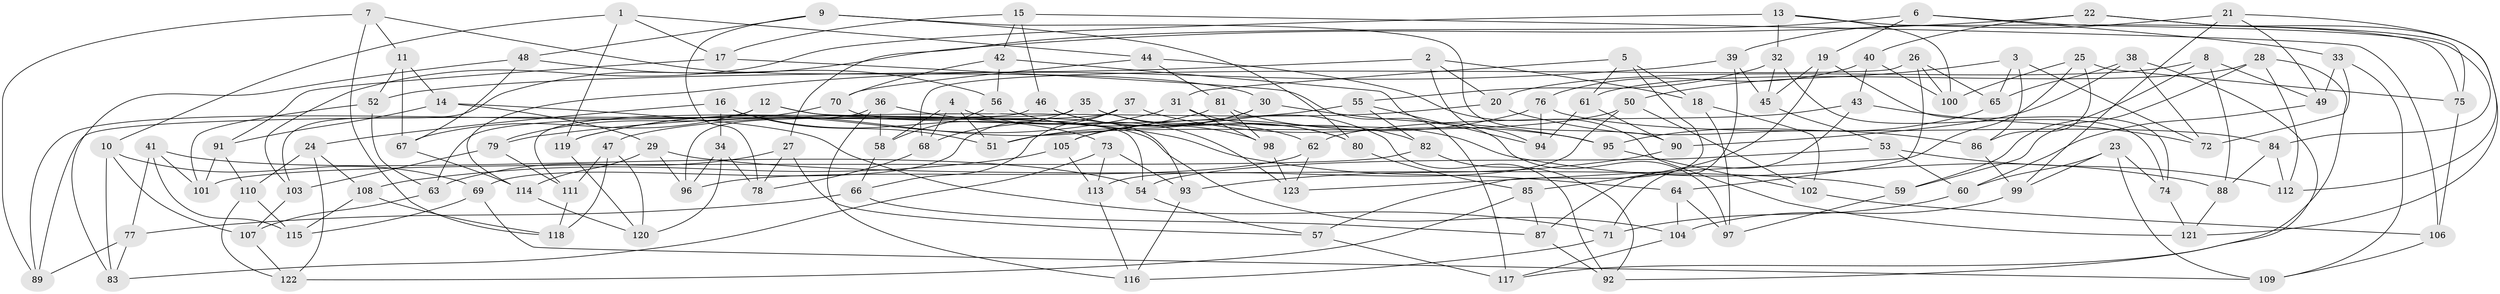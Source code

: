 // coarse degree distribution, {10: 0.04838709677419355, 9: 0.12903225806451613, 11: 0.03225806451612903, 7: 0.04838709677419355, 3: 0.11290322580645161, 4: 0.5967741935483871, 6: 0.016129032258064516, 12: 0.016129032258064516}
// Generated by graph-tools (version 1.1) at 2025/43/03/06/25 01:43:21]
// undirected, 123 vertices, 246 edges
graph export_dot {
graph [start="1"]
  node [color=gray90,style=filled];
  1;
  2;
  3;
  4;
  5;
  6;
  7;
  8;
  9;
  10;
  11;
  12;
  13;
  14;
  15;
  16;
  17;
  18;
  19;
  20;
  21;
  22;
  23;
  24;
  25;
  26;
  27;
  28;
  29;
  30;
  31;
  32;
  33;
  34;
  35;
  36;
  37;
  38;
  39;
  40;
  41;
  42;
  43;
  44;
  45;
  46;
  47;
  48;
  49;
  50;
  51;
  52;
  53;
  54;
  55;
  56;
  57;
  58;
  59;
  60;
  61;
  62;
  63;
  64;
  65;
  66;
  67;
  68;
  69;
  70;
  71;
  72;
  73;
  74;
  75;
  76;
  77;
  78;
  79;
  80;
  81;
  82;
  83;
  84;
  85;
  86;
  87;
  88;
  89;
  90;
  91;
  92;
  93;
  94;
  95;
  96;
  97;
  98;
  99;
  100;
  101;
  102;
  103;
  104;
  105;
  106;
  107;
  108;
  109;
  110;
  111;
  112;
  113;
  114;
  115;
  116;
  117;
  118;
  119;
  120;
  121;
  122;
  123;
  1 -- 17;
  1 -- 44;
  1 -- 119;
  1 -- 10;
  2 -- 94;
  2 -- 20;
  2 -- 18;
  2 -- 52;
  3 -- 86;
  3 -- 65;
  3 -- 72;
  3 -- 50;
  4 -- 68;
  4 -- 123;
  4 -- 58;
  4 -- 51;
  5 -- 18;
  5 -- 61;
  5 -- 57;
  5 -- 31;
  6 -- 84;
  6 -- 33;
  6 -- 27;
  6 -- 19;
  7 -- 11;
  7 -- 118;
  7 -- 89;
  7 -- 30;
  8 -- 20;
  8 -- 59;
  8 -- 49;
  8 -- 88;
  9 -- 78;
  9 -- 80;
  9 -- 90;
  9 -- 48;
  10 -- 69;
  10 -- 83;
  10 -- 107;
  11 -- 67;
  11 -- 14;
  11 -- 52;
  12 -- 54;
  12 -- 89;
  12 -- 104;
  12 -- 67;
  13 -- 75;
  13 -- 32;
  13 -- 103;
  13 -- 100;
  14 -- 71;
  14 -- 91;
  14 -- 29;
  15 -- 106;
  15 -- 46;
  15 -- 17;
  15 -- 42;
  16 -- 24;
  16 -- 51;
  16 -- 73;
  16 -- 34;
  17 -- 117;
  17 -- 91;
  18 -- 102;
  18 -- 97;
  19 -- 45;
  19 -- 85;
  19 -- 74;
  20 -- 47;
  20 -- 86;
  21 -- 99;
  21 -- 39;
  21 -- 49;
  21 -- 112;
  22 -- 40;
  22 -- 75;
  22 -- 103;
  22 -- 121;
  23 -- 60;
  23 -- 109;
  23 -- 74;
  23 -- 99;
  24 -- 110;
  24 -- 122;
  24 -- 108;
  25 -- 100;
  25 -- 86;
  25 -- 75;
  25 -- 123;
  26 -- 65;
  26 -- 68;
  26 -- 100;
  26 -- 64;
  27 -- 63;
  27 -- 57;
  27 -- 78;
  28 -- 117;
  28 -- 61;
  28 -- 59;
  28 -- 112;
  29 -- 59;
  29 -- 96;
  29 -- 114;
  30 -- 95;
  30 -- 51;
  30 -- 105;
  31 -- 98;
  31 -- 119;
  31 -- 82;
  32 -- 74;
  32 -- 45;
  32 -- 55;
  33 -- 49;
  33 -- 72;
  33 -- 109;
  34 -- 120;
  34 -- 78;
  34 -- 96;
  35 -- 92;
  35 -- 68;
  35 -- 89;
  35 -- 80;
  36 -- 96;
  36 -- 58;
  36 -- 116;
  36 -- 64;
  37 -- 66;
  37 -- 95;
  37 -- 63;
  37 -- 69;
  38 -- 65;
  38 -- 90;
  38 -- 92;
  38 -- 72;
  39 -- 87;
  39 -- 45;
  39 -- 114;
  40 -- 43;
  40 -- 100;
  40 -- 76;
  41 -- 101;
  41 -- 115;
  41 -- 54;
  41 -- 77;
  42 -- 70;
  42 -- 56;
  42 -- 97;
  43 -- 62;
  43 -- 72;
  43 -- 71;
  44 -- 70;
  44 -- 121;
  44 -- 81;
  45 -- 53;
  46 -- 80;
  46 -- 111;
  46 -- 62;
  47 -- 118;
  47 -- 111;
  47 -- 120;
  48 -- 67;
  48 -- 56;
  48 -- 83;
  49 -- 60;
  50 -- 51;
  50 -- 102;
  50 -- 113;
  52 -- 63;
  52 -- 101;
  53 -- 112;
  53 -- 60;
  53 -- 54;
  54 -- 57;
  55 -- 79;
  55 -- 82;
  55 -- 94;
  56 -- 98;
  56 -- 58;
  57 -- 117;
  58 -- 66;
  59 -- 97;
  60 -- 71;
  61 -- 90;
  61 -- 94;
  62 -- 96;
  62 -- 123;
  63 -- 107;
  64 -- 104;
  64 -- 97;
  65 -- 95;
  66 -- 87;
  66 -- 77;
  67 -- 114;
  68 -- 78;
  69 -- 115;
  69 -- 109;
  70 -- 93;
  70 -- 79;
  71 -- 116;
  73 -- 83;
  73 -- 93;
  73 -- 113;
  74 -- 121;
  75 -- 106;
  76 -- 94;
  76 -- 105;
  76 -- 84;
  77 -- 83;
  77 -- 89;
  79 -- 111;
  79 -- 103;
  80 -- 85;
  81 -- 98;
  81 -- 88;
  81 -- 119;
  82 -- 92;
  82 -- 101;
  84 -- 112;
  84 -- 88;
  85 -- 122;
  85 -- 87;
  86 -- 99;
  87 -- 92;
  88 -- 121;
  90 -- 93;
  91 -- 101;
  91 -- 110;
  93 -- 116;
  95 -- 102;
  98 -- 123;
  99 -- 104;
  102 -- 106;
  103 -- 107;
  104 -- 117;
  105 -- 113;
  105 -- 108;
  106 -- 109;
  107 -- 122;
  108 -- 115;
  108 -- 118;
  110 -- 122;
  110 -- 115;
  111 -- 118;
  113 -- 116;
  114 -- 120;
  119 -- 120;
}
